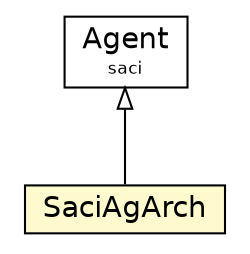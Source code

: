 #!/usr/local/bin/dot
#
# Class diagram 
# Generated by UMLGraph version 5.1 (http://www.umlgraph.org/)
#

digraph G {
	edge [fontname="Helvetica",fontsize=10,labelfontname="Helvetica",labelfontsize=10];
	node [fontname="Helvetica",fontsize=10,shape=plaintext];
	nodesep=0.25;
	ranksep=0.5;
	// jason.infra.saci.SaciAgArch
	c41963 [label=<<table title="jason.infra.saci.SaciAgArch" border="0" cellborder="1" cellspacing="0" cellpadding="2" port="p" bgcolor="lemonChiffon" href="./SaciAgArch.html">
		<tr><td><table border="0" cellspacing="0" cellpadding="1">
<tr><td align="center" balign="center"> SaciAgArch </td></tr>
		</table></td></tr>
		</table>>, fontname="Helvetica", fontcolor="black", fontsize=14.0];
	//jason.infra.saci.SaciAgArch extends saci.Agent
	c42067:p -> c41963:p [dir=back,arrowtail=empty];
	// saci.Agent
	c42067 [label=<<table title="saci.Agent" border="0" cellborder="1" cellspacing="0" cellpadding="2" port="p" href="http://java.sun.com/j2se/1.4.2/docs/api/saci/Agent.html">
		<tr><td><table border="0" cellspacing="0" cellpadding="1">
<tr><td align="center" balign="center"> Agent </td></tr>
<tr><td align="center" balign="center"><font point-size="8.0"> saci </font></td></tr>
		</table></td></tr>
		</table>>, fontname="Helvetica", fontcolor="black", fontsize=14.0];
}

